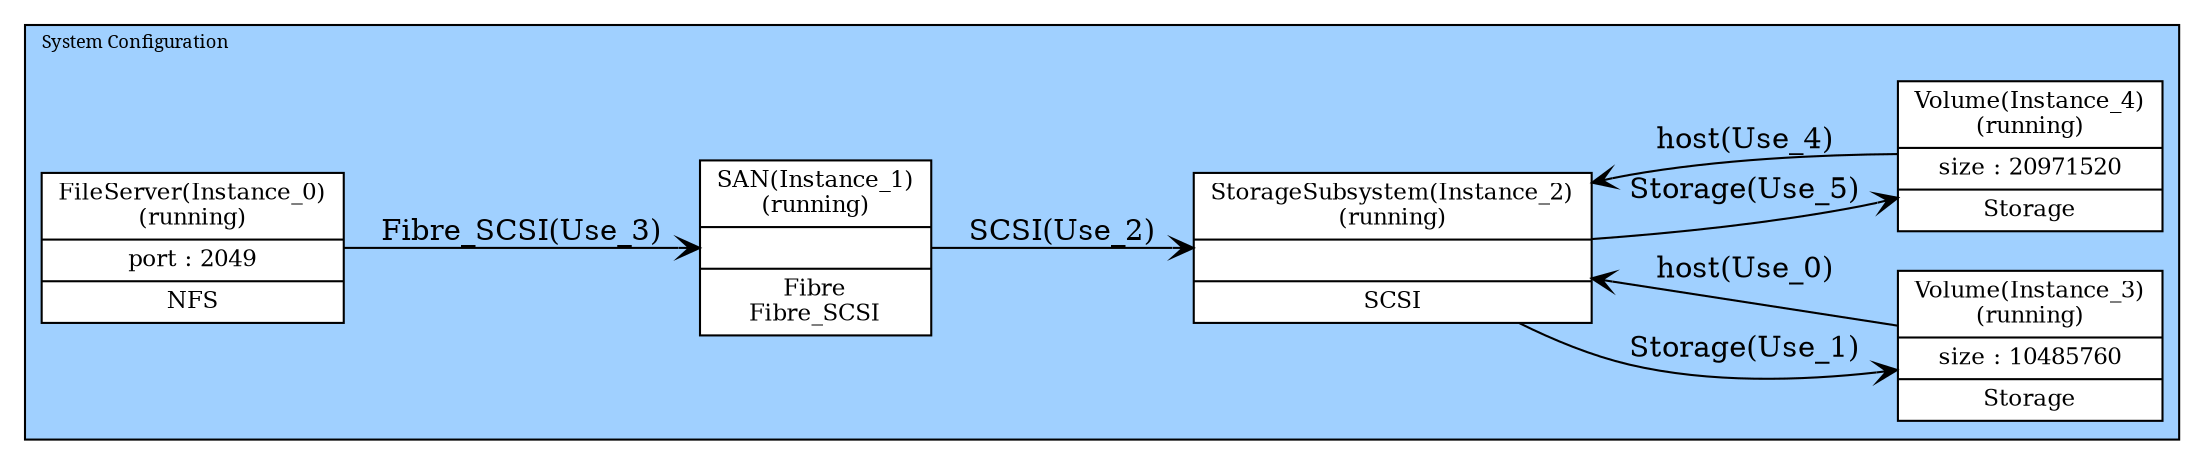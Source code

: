 digraph GRAPH_0 {

  // Generated by Graph::Easy 0.61 at Fri Jun 27 15:55:54 2008

  edge [ arrowhead=open ];
  graph [ style=filled, rankdir=LR ];
  node [
    fontsize=11,
    fillcolor=white,
    style=filled,
    shape=box ];

  subgraph "cluster119" {
    label="System Configuration";
    style=filled;
    labelloc=top;
    labeljust=l;
    fontsize="8.8";
    fontname=serif;
    fontcolor="#000000";
    fillcolor="#a0d0ff";
    color="#000000";

    "9b685fecb65f77899f1ea4fd1e767722Instance_0" [ label="FileServer(Instance_0)\n(running) | port : 2049\n | NFS", shape=record ]
    "9b685fecb65f77899f1ea4fd1e767722Instance_1" [ label="SAN(Instance_1)\n(running) |  | Fibre\nFibre_SCSI", shape=record ]
    "9b685fecb65f77899f1ea4fd1e767722Instance_2" [ label="StorageSubsystem(Instance_2)\n(running) |  | SCSI", shape=record ]
    "9b685fecb65f77899f1ea4fd1e767722Instance_3" [ label="Volume(Instance_3)\n(running) | size : 10485760\n | Storage", shape=record ]
    "9b685fecb65f77899f1ea4fd1e767722Instance_4" [ label="Volume(Instance_4)\n(running) | size : 20971520\n | Storage", shape=record ]
  }
  "9b685fecb65f77899f1ea4fd1e767722Instance_0" -> "9b685fecb65f77899f1ea4fd1e767722Instance_1" [ color="#000000", fontcolor="#000000", label="Fibre_SCSI(Use_3)" ]
  "9b685fecb65f77899f1ea4fd1e767722Instance_1" -> "9b685fecb65f77899f1ea4fd1e767722Instance_2" [ color="#000000", fontcolor="#000000", label="SCSI(Use_2)" ]
  "9b685fecb65f77899f1ea4fd1e767722Instance_2" -> "9b685fecb65f77899f1ea4fd1e767722Instance_4" [ color="#000000", fontcolor="#000000", label="Storage(Use_5)" ]
  "9b685fecb65f77899f1ea4fd1e767722Instance_2" -> "9b685fecb65f77899f1ea4fd1e767722Instance_3" [ color="#000000", fontcolor="#000000", label="Storage(Use_1)" ]
  "9b685fecb65f77899f1ea4fd1e767722Instance_3" -> "9b685fecb65f77899f1ea4fd1e767722Instance_2" [ color="#000000", fontcolor="#000000", label="host(Use_0)" ]
  "9b685fecb65f77899f1ea4fd1e767722Instance_4" -> "9b685fecb65f77899f1ea4fd1e767722Instance_2" [ color="#000000", fontcolor="#000000", label="host(Use_4)" ]

}
